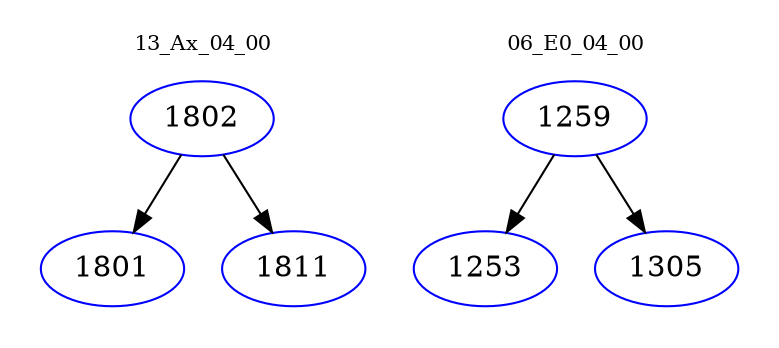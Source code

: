 digraph{
subgraph cluster_0 {
color = white
label = "13_Ax_04_00";
fontsize=10;
T0_1802 [label="1802", color="blue"]
T0_1802 -> T0_1801 [color="black"]
T0_1801 [label="1801", color="blue"]
T0_1802 -> T0_1811 [color="black"]
T0_1811 [label="1811", color="blue"]
}
subgraph cluster_1 {
color = white
label = "06_E0_04_00";
fontsize=10;
T1_1259 [label="1259", color="blue"]
T1_1259 -> T1_1253 [color="black"]
T1_1253 [label="1253", color="blue"]
T1_1259 -> T1_1305 [color="black"]
T1_1305 [label="1305", color="blue"]
}
}
